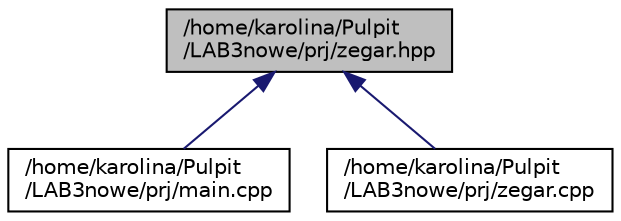 digraph "/home/karolina/Pulpit/LAB3nowe/prj/zegar.hpp"
{
  edge [fontname="Helvetica",fontsize="10",labelfontname="Helvetica",labelfontsize="10"];
  node [fontname="Helvetica",fontsize="10",shape=record];
  Node1 [label="/home/karolina/Pulpit\l/LAB3nowe/prj/zegar.hpp",height=0.2,width=0.4,color="black", fillcolor="grey75", style="filled" fontcolor="black"];
  Node1 -> Node2 [dir="back",color="midnightblue",fontsize="10",style="solid"];
  Node2 [label="/home/karolina/Pulpit\l/LAB3nowe/prj/main.cpp",height=0.2,width=0.4,color="black", fillcolor="white", style="filled",URL="$main_8cpp.html"];
  Node1 -> Node3 [dir="back",color="midnightblue",fontsize="10",style="solid"];
  Node3 [label="/home/karolina/Pulpit\l/LAB3nowe/prj/zegar.cpp",height=0.2,width=0.4,color="black", fillcolor="white", style="filled",URL="$zegar_8cpp.html",tooltip="Definicja metody Start."];
}
